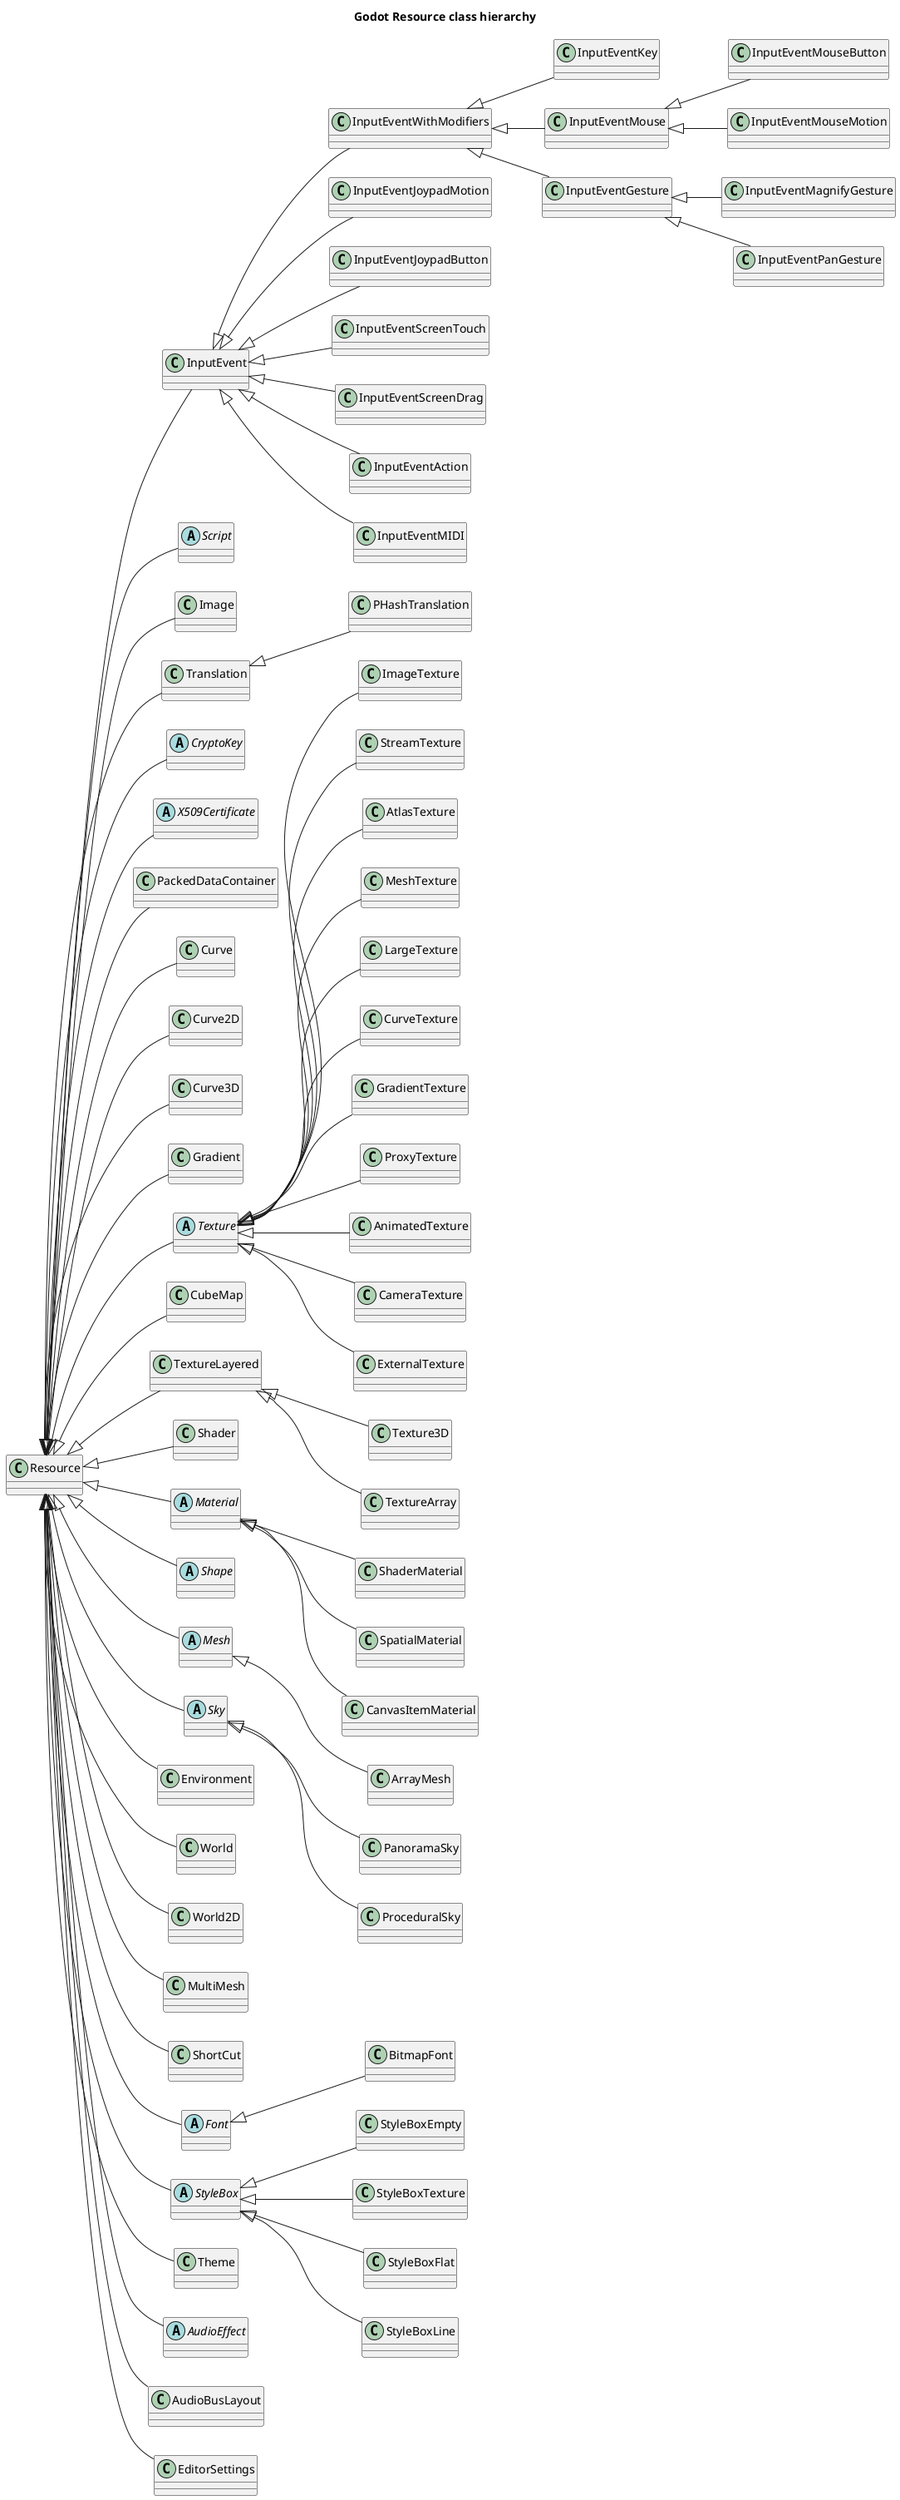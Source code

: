 @startuml
title Godot Resource class hierarchy
left to right direction
class "Resource" as C_0001951177692366602790
class C_0001951177692366602790 [[https://github.com/godotengine/godot/blob/faf3f883d1a25ec8a2b7a31ecc9e3363613b2478/./core/resource.h#L48{Resource}]] {
}
class "InputEvent" as C_0000826642441440633506
class C_0000826642441440633506 [[https://github.com/godotengine/godot/blob/faf3f883d1a25ec8a2b7a31ecc9e3363613b2478/./core/os/input_event.h#L187{Input Modifier Status  for keyboard/mouse events.}]] {
}
class "InputEventWithModifiers" as C_0001643690477901780535
class C_0001643690477901780535 [[https://github.com/godotengine/godot/blob/faf3f883d1a25ec8a2b7a31ecc9e3363613b2478/./core/os/input_event.h#L224{InputEventWithModifiers}]] {
}
class "InputEventKey" as C_0000005346252496229381
class C_0000005346252496229381 [[https://github.com/godotengine/godot/blob/faf3f883d1a25ec8a2b7a31ecc9e3363613b2478/./core/os/input_event.h#L269{InputEventKey}]] {
}
class "InputEventMouse" as C_0000508669583629270248
class C_0000508669583629270248 [[https://github.com/godotengine/godot/blob/faf3f883d1a25ec8a2b7a31ecc9e3363613b2478/./core/os/input_event.h#L308{InputEventMouse}]] {
}
class "InputEventMouseButton" as C_0001609811636033675562
class C_0001609811636033675562 [[https://github.com/godotengine/godot/blob/faf3f883d1a25ec8a2b7a31ecc9e3363613b2478/./core/os/input_event.h#L333{InputEventMouseButton}]] {
}
class "InputEventMouseMotion" as C_0001449155408194946072
class C_0001449155408194946072 [[https://github.com/godotengine/godot/blob/faf3f883d1a25ec8a2b7a31ecc9e3363613b2478/./core/os/input_event.h#L367{InputEventMouseMotion}]] {
}
class "InputEventJoypadMotion" as C_0000545233917368839369
class C_0000545233917368839369 [[https://github.com/godotengine/godot/blob/faf3f883d1a25ec8a2b7a31ecc9e3363613b2478/./core/os/input_event.h#L400{InputEventJoypadMotion}]] {
}
class "InputEventJoypadButton" as C_0000879206998663772909
class C_0000879206998663772909 [[https://github.com/godotengine/godot/blob/faf3f883d1a25ec8a2b7a31ecc9e3363613b2478/./core/os/input_event.h#L426{InputEventJoypadButton}]] {
}
class "InputEventScreenTouch" as C_0000424955783958123814
class C_0000424955783958123814 [[https://github.com/godotengine/godot/blob/faf3f883d1a25ec8a2b7a31ecc9e3363613b2478/./core/os/input_event.h#L454{InputEventScreenTouch}]] {
}
class "InputEventScreenDrag" as C_0000181579490489051672
class C_0000181579490489051672 [[https://github.com/godotengine/godot/blob/faf3f883d1a25ec8a2b7a31ecc9e3363613b2478/./core/os/input_event.h#L479{InputEventScreenDrag}]] {
}
class "InputEventAction" as C_0000771113246620413802
class C_0000771113246620413802 [[https://github.com/godotengine/godot/blob/faf3f883d1a25ec8a2b7a31ecc9e3363613b2478/./core/os/input_event.h#L509{InputEventAction}]] {
}
class "InputEventGesture" as C_0002273725611005372274
class C_0002273725611005372274 [[https://github.com/godotengine/godot/blob/faf3f883d1a25ec8a2b7a31ecc9e3363613b2478/./core/os/input_event.h#L541{InputEventGesture}]] {
}
class "InputEventMagnifyGesture" as C_0001081009511705756716
class C_0001081009511705756716 [[https://github.com/godotengine/godot/blob/faf3f883d1a25ec8a2b7a31ecc9e3363613b2478/./core/os/input_event.h#L555{InputEventMagnifyGesture}]] {
}
class "InputEventPanGesture" as C_0000785094287144192783
class C_0000785094287144192783 [[https://github.com/godotengine/godot/blob/faf3f883d1a25ec8a2b7a31ecc9e3363613b2478/./core/os/input_event.h#L573{InputEventPanGesture}]] {
}
class "InputEventMIDI" as C_0000421706308116149067
class C_0000421706308116149067 [[https://github.com/godotengine/godot/blob/faf3f883d1a25ec8a2b7a31ecc9e3363613b2478/./core/os/input_event.h#L591{InputEventMIDI}]] {
}
abstract "Script" as C_0001608678623693693822
abstract C_0001608678623693693822 [[https://github.com/godotengine/godot/blob/faf3f883d1a25ec8a2b7a31ecc9e3363613b2478/./core/script_language.h#L99{Script}]] {
}
class "Image" as C_0001347373196389223918
class C_0001347373196389223918 [[https://github.com/godotengine/godot/blob/faf3f883d1a25ec8a2b7a31ecc9e3363613b2478/./core/image.h#L55{Image}]] {
}
class "Translation" as C_0002175195378041774254
class C_0002175195378041774254 [[https://github.com/godotengine/godot/blob/faf3f883d1a25ec8a2b7a31ecc9e3363613b2478/./core/translation.h#L36{Translation}]] {
}
abstract "CryptoKey" as C_0000209170473243207631
abstract C_0000209170473243207631 [[https://github.com/godotengine/godot/blob/faf3f883d1a25ec8a2b7a31ecc9e3363613b2478/./core/crypto/crypto.h#L40{CryptoKey}]] {
}
abstract "X509Certificate" as C_0002250383059923974472
abstract C_0002250383059923974472 [[https://github.com/godotengine/godot/blob/faf3f883d1a25ec8a2b7a31ecc9e3363613b2478/./core/crypto/crypto.h#L53{X509Certificate}]] {
}
class "PackedDataContainer" as C_0001635565080070667323
class C_0001635565080070667323 [[https://github.com/godotengine/godot/blob/faf3f883d1a25ec8a2b7a31ecc9e3363613b2478/core/packed_data_container.h#L36{PackedDataContainer}]] {
}
class "Curve" as C_0001163921931966275471
class C_0001163921931966275471 [[https://github.com/godotengine/godot/blob/faf3f883d1a25ec8a2b7a31ecc9e3363613b2478/./scene/resources/curve.h#L37{Curve}]] {
}
class "Curve2D" as C_0000583453570386694974
class C_0000583453570386694974 [[https://github.com/godotengine/godot/blob/faf3f883d1a25ec8a2b7a31ecc9e3363613b2478/./scene/resources/curve.h#L151{Curve2D}]] {
}
class "Curve3D" as C_0001996211114461908095
class C_0001996211114461908095 [[https://github.com/godotengine/godot/blob/faf3f883d1a25ec8a2b7a31ecc9e3363613b2478/./scene/resources/curve.h#L214{Curve3D}]] {
}
class "Gradient" as C_0001515896569718711140
class C_0001515896569718711140 [[https://github.com/godotengine/godot/blob/faf3f883d1a25ec8a2b7a31ecc9e3363613b2478/./scene/resources/gradient.h#L36{Gradient}]] {
}
abstract "Texture" as C_0001367871067587158636
abstract C_0001367871067587158636 [[https://github.com/godotengine/godot/blob/faf3f883d1a25ec8a2b7a31ecc9e3363613b2478/./scene/resources/texture.h#L45{Texture}]] {
}
class "ImageTexture" as C_0000798383873302476750
class C_0000798383873302476750 [[https://github.com/godotengine/godot/blob/faf3f883d1a25ec8a2b7a31ecc9e3363613b2478/./scene/resources/texture.h#L91{ImageTexture}]] {
}
class "StreamTexture" as C_0000486991884140911232
class C_0000486991884140911232 [[https://github.com/godotengine/godot/blob/faf3f883d1a25ec8a2b7a31ecc9e3363613b2478/./scene/resources/texture.h#L165{StreamTexture}]] {
}
class "AtlasTexture" as C_0001637279102233248180
class C_0001637279102233248180 [[https://github.com/godotengine/godot/blob/faf3f883d1a25ec8a2b7a31ecc9e3363613b2478/./scene/resources/texture.h#L248{AtlasTexture}]] {
}
class "MeshTexture" as C_0001430074170771569724
class C_0001430074170771569724 [[https://github.com/godotengine/godot/blob/faf3f883d1a25ec8a2b7a31ecc9e3363613b2478/./scene/resources/texture.h#L295{MeshTexture}]] {
}
class "LargeTexture" as C_0000865137412866175601
class C_0000865137412866175601 [[https://github.com/godotengine/godot/blob/faf3f883d1a25ec8a2b7a31ecc9e3363613b2478/./scene/resources/texture.h#L336{LargeTexture}]] {
}
class "CubeMap" as C_0000868947797365640613
class C_0000868947797365640613 [[https://github.com/godotengine/godot/blob/faf3f883d1a25ec8a2b7a31ecc9e3363613b2478/./scene/resources/texture.h#L386{CubeMap}]] {
}
class "TextureLayered" as C_0001581103179488457373
class C_0001581103179488457373 [[https://github.com/godotengine/godot/blob/faf3f883d1a25ec8a2b7a31ecc9e3363613b2478/./scene/resources/texture.h#L467{TextureLayered}]] {
}
class "Texture3D" as C_0001544358461463390852
class C_0001544358461463390852 [[https://github.com/godotengine/godot/blob/faf3f883d1a25ec8a2b7a31ecc9e3363613b2478/./scene/resources/texture.h#L531{Texture3D}]] {
}
class "TextureArray" as C_0001404587360588661178
class C_0001404587360588661178 [[https://github.com/godotengine/godot/blob/faf3f883d1a25ec8a2b7a31ecc9e3363613b2478/./scene/resources/texture.h#L540{TextureArray}]] {
}
class "CurveTexture" as C_0000496374853566997945
class C_0000496374853566997945 [[https://github.com/godotengine/godot/blob/faf3f883d1a25ec8a2b7a31ecc9e3363613b2478/./scene/resources/texture.h#L557{CurveTexture}]] {
}
class "GradientTexture" as C_0000093237254261317379
class C_0000093237254261317379 [[https://github.com/godotengine/godot/blob/faf3f883d1a25ec8a2b7a31ecc9e3363613b2478/./scene/resources/texture.h#L606{GradientTexture}]] {
}
class "ProxyTexture" as C_0001958159253311530745
class C_0001958159253311530745 [[https://github.com/godotengine/godot/blob/faf3f883d1a25ec8a2b7a31ecc9e3363613b2478/./scene/resources/texture.h#L651{ProxyTexture}]] {
}
class "AnimatedTexture" as C_0002139700944454124435
class C_0002139700944454124435 [[https://github.com/godotengine/godot/blob/faf3f883d1a25ec8a2b7a31ecc9e3363613b2478/./scene/resources/texture.h#L678{AnimatedTexture}]] {
}
class "CameraTexture" as C_0002176748275886758573
class C_0002176748275886758573 [[https://github.com/godotengine/godot/blob/faf3f883d1a25ec8a2b7a31ecc9e3363613b2478/./scene/resources/texture.h#L758{CameraTexture}]] {
}
class "ExternalTexture" as C_0001681920172986601183
class C_0001681920172986601183 [[https://github.com/godotengine/godot/blob/faf3f883d1a25ec8a2b7a31ecc9e3363613b2478/./scene/resources/texture.h#L793{ExternalTexture}]] {
}
class "Shader" as C_0001862491237042062945
class C_0001862491237042062945 [[https://github.com/godotengine/godot/blob/faf3f883d1a25ec8a2b7a31ecc9e3363613b2478/./scene/resources/shader.h#L39{Shader}]] {
}
abstract "Material" as C_0002216485283797399225
abstract C_0002216485283797399225 [[https://github.com/godotengine/godot/blob/faf3f883d1a25ec8a2b7a31ecc9e3363613b2478/./scene/resources/material.h#L41{Material}]] {
}
class "ShaderMaterial" as C_0001706220248564978422
class C_0001706220248564978422 [[https://github.com/godotengine/godot/blob/faf3f883d1a25ec8a2b7a31ecc9e3363613b2478/./scene/resources/material.h#L76{ShaderMaterial}]] {
}
class "SpatialMaterial" as C_0000001963724432077621
class C_0000001963724432077621 [[https://github.com/godotengine/godot/blob/faf3f883d1a25ec8a2b7a31ecc9e3363613b2478/./scene/resources/material.h#L109{SpatialMaterial}]] {
}
abstract "Shape" as C_0001672291103657734280
abstract C_0001672291103657734280 [[https://github.com/godotengine/godot/blob/faf3f883d1a25ec8a2b7a31ecc9e3363613b2478/./scene/resources/shape.h#L37{Shape}]] {
}
abstract "Mesh" as C_0001733195975248453909
abstract C_0001733195975248453909 [[https://github.com/godotengine/godot/blob/faf3f883d1a25ec8a2b7a31ecc9e3363613b2478/./scene/resources/mesh.h#L41{Mesh}]] {
}
class "ArrayMesh" as C_0001532490567718443177
class C_0001532490567718443177 [[https://github.com/godotengine/godot/blob/faf3f883d1a25ec8a2b7a31ecc9e3363613b2478/./scene/resources/mesh.h#L158{ArrayMesh}]] {
}
abstract "Sky" as C_0000116528474292236882
abstract C_0000116528474292236882 [[https://github.com/godotengine/godot/blob/faf3f883d1a25ec8a2b7a31ecc9e3363613b2478/./scene/resources/sky.h#L37{Sky}]] {
}
class "PanoramaSky" as C_0000648215409631414149
class C_0000648215409631414149 [[https://github.com/godotengine/godot/blob/faf3f883d1a25ec8a2b7a31ecc9e3363613b2478/./scene/resources/sky.h#L67{PanoramaSky}]] {
}
class "ProceduralSky" as C_0001250686154751320195
class C_0001250686154751320195 [[https://github.com/godotengine/godot/blob/faf3f883d1a25ec8a2b7a31ecc9e3363613b2478/./scene/resources/sky.h#L88{ProceduralSky}]] {
}
class "Environment" as C_0001807798357493001327
class C_0001807798357493001327 [[https://github.com/godotengine/godot/blob/faf3f883d1a25ec8a2b7a31ecc9e3363613b2478/./scene/resources/environment.h#L39{Environment}]] {
}
class "World" as C_0002268909104966341925
class C_0002268909104966341925 [[https://github.com/godotengine/godot/blob/faf3f883d1a25ec8a2b7a31ecc9e3363613b2478/./scene/resources/world.h#L43{World}]] {
}
class "World2D" as C_0001698058622807192888
class C_0001698058622807192888 [[https://github.com/godotengine/godot/blob/faf3f883d1a25ec8a2b7a31ecc9e3363613b2478/./scene/resources/world_2d.h#L42{World2D}]] {
}
class "MultiMesh" as C_0000096587815980107455
class C_0000096587815980107455 [[https://github.com/godotengine/godot/blob/faf3f883d1a25ec8a2b7a31ecc9e3363613b2478/./scene/resources/multimesh.h#L37{MultiMesh}]] {
}
class "CanvasItemMaterial" as C_0000484561506113559349
class C_0000484561506113559349 [[https://github.com/godotengine/godot/blob/faf3f883d1a25ec8a2b7a31ecc9e3363613b2478/./scene/2d/canvas_item.h#L47{CanvasItemMaterial}]] {
}
class "ShortCut" as C_0000927016956309081505
class C_0000927016956309081505 [[https://github.com/godotengine/godot/blob/faf3f883d1a25ec8a2b7a31ecc9e3363613b2478/./scene/gui/shortcut.h#L37{ShortCut}]] {
}
abstract "Font" as C_0000054107906042594907
abstract C_0000054107906042594907 [[https://github.com/godotengine/godot/blob/faf3f883d1a25ec8a2b7a31ecc9e3363613b2478/./scene/resources/font.h#L38{Font}]] {
}
class "BitmapFont" as C_0000732540472499227446
class C_0000732540472499227446 [[https://github.com/godotengine/godot/blob/faf3f883d1a25ec8a2b7a31ecc9e3363613b2478/./scene/resources/font.h#L106{BitmapFont}]] {
}
abstract "StyleBox" as C_0000636726652931404765
abstract C_0000636726652931404765 [[https://github.com/godotengine/godot/blob/faf3f883d1a25ec8a2b7a31ecc9e3363613b2478/./scene/resources/style_box.h#L40{StyleBox}]] {
}
class "StyleBoxEmpty" as C_0000259224014912534733
class C_0000259224014912534733 [[https://github.com/godotengine/godot/blob/faf3f883d1a25ec8a2b7a31ecc9e3363613b2478/./scene/resources/style_box.h#L70{StyleBoxEmpty}]] {
}
class "StyleBoxTexture" as C_0001721162396461278621
class C_0001721162396461278621 [[https://github.com/godotengine/godot/blob/faf3f883d1a25ec8a2b7a31ecc9e3363613b2478/./scene/resources/style_box.h#L80{StyleBoxTexture}]] {
}
class "StyleBoxFlat" as C_0002269836518882757108
class C_0002269836518882757108 [[https://github.com/godotengine/godot/blob/faf3f883d1a25ec8a2b7a31ecc9e3363613b2478/./scene/resources/style_box.h#L146{StyleBoxFlat}]] {
}
class "StyleBoxLine" as C_0000728889196933964519
class C_0000728889196933964519 [[https://github.com/godotengine/godot/blob/faf3f883d1a25ec8a2b7a31ecc9e3363613b2478/./scene/resources/style_box.h#L240{StyleBoxLine}]] {
}
class "Theme" as C_0000993567374411090062
class C_0000993567374411090062 [[https://github.com/godotengine/godot/blob/faf3f883d1a25ec8a2b7a31ecc9e3363613b2478/./scene/resources/theme.h#L41{Theme}]] {
}
class "PHashTranslation" as C_0001000982088367490313
class C_0001000982088367490313 [[https://github.com/godotengine/godot/blob/faf3f883d1a25ec8a2b7a31ecc9e3363613b2478/core/compressed_translation.h#L36{PHashTranslation}]] {
}
abstract "AudioEffect" as C_0001135869814642263160
abstract C_0001135869814642263160 [[https://github.com/godotengine/godot/blob/faf3f883d1a25ec8a2b7a31ecc9e3363613b2478/./servers/audio/audio_effect.h#L45{AudioEffect}]] {
}
class "AudioBusLayout" as C_0001456847428901597356
class C_0001456847428901597356 [[https://github.com/godotengine/godot/blob/faf3f883d1a25ec8a2b7a31ecc9e3363613b2478/./servers/audio_server.h#L382{AudioBusLayout}]] {
}
class "EditorSettings" as C_0000112336399891508100
class C_0000112336399891508100 [[https://github.com/godotengine/godot/blob/faf3f883d1a25ec8a2b7a31ecc9e3363613b2478/./editor/editor_settings.h#L44{EditorSettings}]] {
}
C_0001951177692366602790 <|-- C_0000826642441440633506
C_0000826642441440633506 <|-- C_0001643690477901780535
C_0001643690477901780535 <|-- C_0000005346252496229381
C_0001643690477901780535 <|-- C_0000508669583629270248
C_0000508669583629270248 <|-- C_0001609811636033675562
C_0000508669583629270248 <|-- C_0001449155408194946072
C_0000826642441440633506 <|-- C_0000545233917368839369
C_0000826642441440633506 <|-- C_0000879206998663772909
C_0000826642441440633506 <|-- C_0000424955783958123814
C_0000826642441440633506 <|-- C_0000181579490489051672
C_0000826642441440633506 <|-- C_0000771113246620413802
C_0001643690477901780535 <|-- C_0002273725611005372274
C_0002273725611005372274 <|-- C_0001081009511705756716
C_0002273725611005372274 <|-- C_0000785094287144192783
C_0000826642441440633506 <|-- C_0000421706308116149067
C_0001951177692366602790 <|-- C_0001608678623693693822
C_0001951177692366602790 <|-- C_0001347373196389223918
C_0001951177692366602790 <|-- C_0002175195378041774254
C_0001951177692366602790 <|-- C_0000209170473243207631
C_0001951177692366602790 <|-- C_0002250383059923974472
C_0001951177692366602790 <|-- C_0001635565080070667323
C_0001951177692366602790 <|-- C_0001163921931966275471
C_0001951177692366602790 <|-- C_0000583453570386694974
C_0001951177692366602790 <|-- C_0001996211114461908095
C_0001951177692366602790 <|-- C_0001515896569718711140
C_0001951177692366602790 <|-- C_0001367871067587158636
C_0001367871067587158636 <|-- C_0000798383873302476750
C_0001367871067587158636 <|-- C_0000486991884140911232
C_0001367871067587158636 <|-- C_0001637279102233248180
C_0001367871067587158636 <|-- C_0001430074170771569724
C_0001367871067587158636 <|-- C_0000865137412866175601
C_0001951177692366602790 <|-- C_0000868947797365640613
C_0001951177692366602790 <|-- C_0001581103179488457373
C_0001581103179488457373 <|-- C_0001544358461463390852
C_0001581103179488457373 <|-- C_0001404587360588661178
C_0001367871067587158636 <|-- C_0000496374853566997945
C_0001367871067587158636 <|-- C_0000093237254261317379
C_0001367871067587158636 <|-- C_0001958159253311530745
C_0001367871067587158636 <|-- C_0002139700944454124435
C_0001367871067587158636 <|-- C_0002176748275886758573
C_0001367871067587158636 <|-- C_0001681920172986601183
C_0001951177692366602790 <|-- C_0001862491237042062945
C_0001951177692366602790 <|-- C_0002216485283797399225
C_0002216485283797399225 <|-- C_0001706220248564978422
C_0002216485283797399225 <|-- C_0000001963724432077621
C_0001951177692366602790 <|-- C_0001672291103657734280
C_0001951177692366602790 <|-- C_0001733195975248453909
C_0001733195975248453909 <|-- C_0001532490567718443177
C_0001951177692366602790 <|-- C_0000116528474292236882
C_0000116528474292236882 <|-- C_0000648215409631414149
C_0000116528474292236882 <|-- C_0001250686154751320195
C_0001951177692366602790 <|-- C_0001807798357493001327
C_0001951177692366602790 <|-- C_0002268909104966341925
C_0001951177692366602790 <|-- C_0001698058622807192888
C_0001951177692366602790 <|-- C_0000096587815980107455
C_0002216485283797399225 <|-- C_0000484561506113559349
C_0001951177692366602790 <|-- C_0000927016956309081505
C_0001951177692366602790 <|-- C_0000054107906042594907
C_0000054107906042594907 <|-- C_0000732540472499227446
C_0001951177692366602790 <|-- C_0000636726652931404765
C_0000636726652931404765 <|-- C_0000259224014912534733
C_0000636726652931404765 <|-- C_0001721162396461278621
C_0000636726652931404765 <|-- C_0002269836518882757108
C_0000636726652931404765 <|-- C_0000728889196933964519
C_0001951177692366602790 <|-- C_0000993567374411090062
C_0002175195378041774254 <|-- C_0001000982088367490313
C_0001951177692366602790 <|-- C_0001135869814642263160
C_0001951177692366602790 <|-- C_0001456847428901597356
C_0001951177692366602790 <|-- C_0000112336399891508100
@enduml
